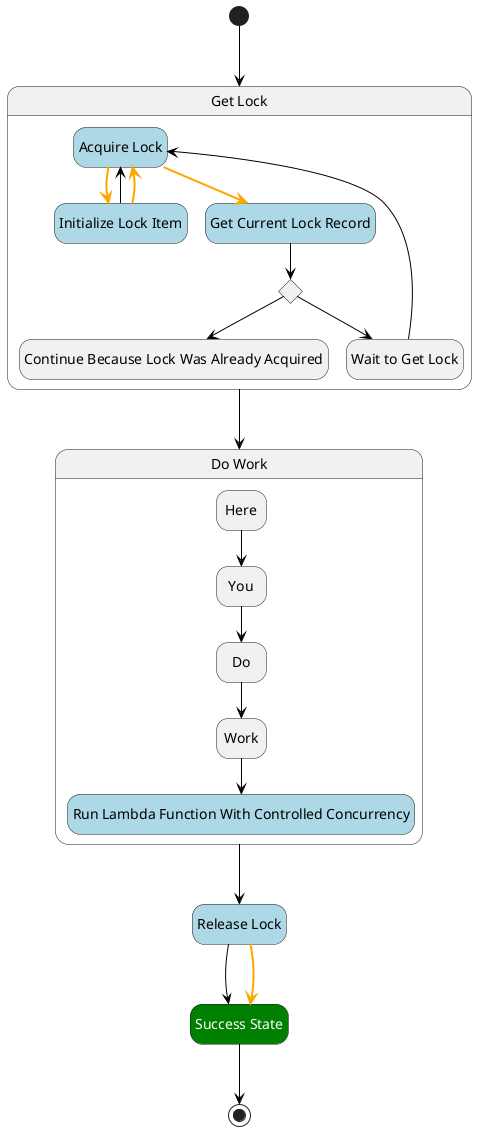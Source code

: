 @startuml
hide empty description
skinparam LineBackgroundColor #black
skinparam ArrowColor #black
skinparam state {
    BackgroundColor<<aslFail>> #red
    FontColor<<aslFail>> #white

    BackgroundColor<<aslTask>> #lightblue
    BackgroundColor<<Compensate>> #orange

    BackgroundColor<<aslSucceed>> #green
    FontColor<<aslSucceed>> #white
}
state "Get Lock" as state1<<aslParallel>> {
state "Acquire Lock" as state5<<aslTask>>
state "Initialize Lock Item" as state6<<aslTask>>
state "Get Current Lock Record" as state7<<aslTask>>
state "Check If Lock Already Acquired" as state8<<Choice>>
state "Continue Because Lock Was Already Acquired" as state9<<aslPass>>
state "Wait to Get Lock" as state10<<aslWait>>
}
state "Do Work" as state2<<aslParallel>> {
state "Here" as state11<<aslPass>>
state "You" as state12<<aslPass>>
state "Do" as state13<<aslPass>>
state "Work" as state14<<aslPass>>
state "Run Lambda Function With Controlled Concurrency" as state15<<aslTask>>
}
state "Release Lock" as state3<<aslTask>>
state "Success State" as state4<<aslSucceed>>
[*] --> state1
state1 --> state2
state2 --> state3
state3 --> state4
state3 -[bold,#orange]-> state4
state4 --> [*]
state5 -[bold,#orange]-> state6
state5 -[bold,#orange]-> state7
state6 --> state5
state6 -[bold,#orange]-> state5
state7 --> state8
state8 --> state9
state8 --> state10
state10 --> state5
state11 --> state12
state12 --> state13
state13 --> state14
state14 --> state15
@enduml
